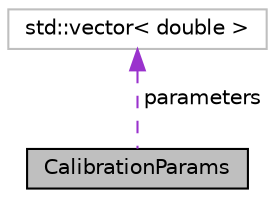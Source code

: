 digraph "CalibrationParams"
{
  edge [fontname="Helvetica",fontsize="10",labelfontname="Helvetica",labelfontsize="10"];
  node [fontname="Helvetica",fontsize="10",shape=record];
  Node1 [label="CalibrationParams",height=0.2,width=0.4,color="black", fillcolor="grey75", style="filled", fontcolor="black"];
  Node2 -> Node1 [dir="back",color="darkorchid3",fontsize="10",style="dashed",label=" parameters" ,fontname="Helvetica"];
  Node2 [label="std::vector\< double \>",height=0.2,width=0.4,color="grey75", fillcolor="white", style="filled"];
}
